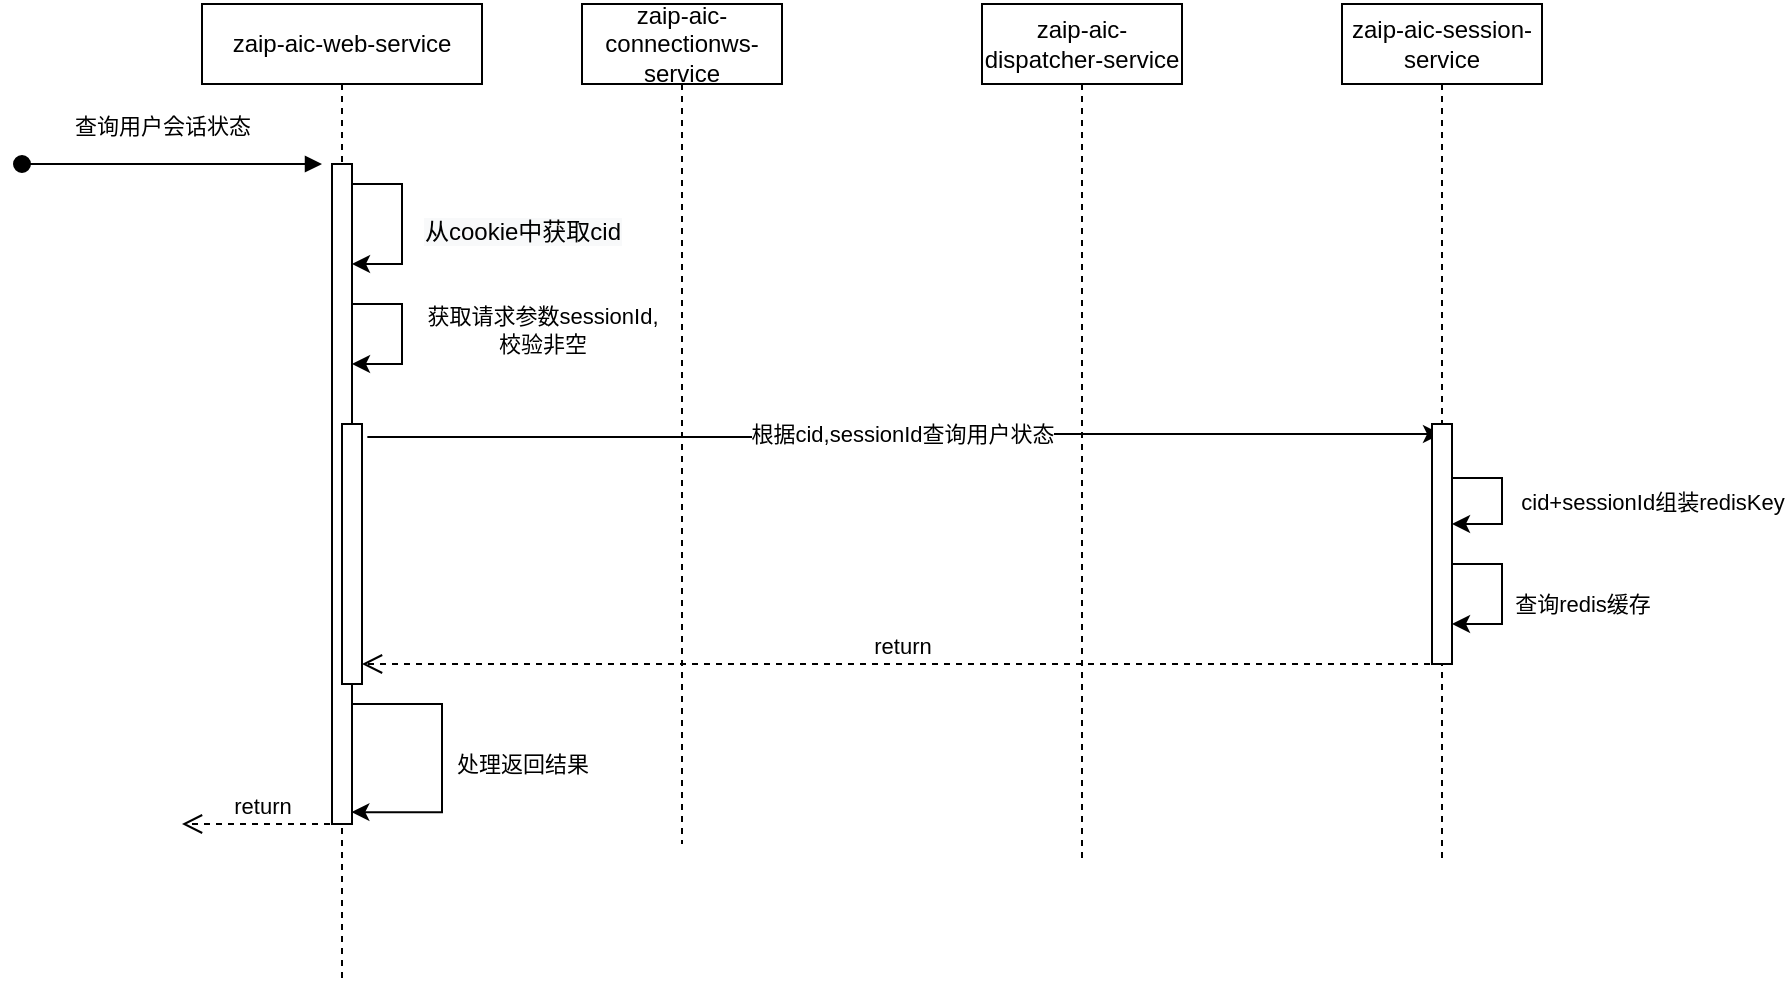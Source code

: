 <mxfile version="20.5.3" type="github">
  <diagram id="aC0cHqoq0AYvwJq9NSrj" name="第 1 页">
    <mxGraphModel dx="768" dy="406" grid="1" gridSize="10" guides="1" tooltips="1" connect="1" arrows="1" fold="1" page="1" pageScale="1" pageWidth="827" pageHeight="1169" math="0" shadow="0">
      <root>
        <mxCell id="0" />
        <mxCell id="1" parent="0" />
        <mxCell id="LX_nnY6aulENI7ctJMNe-6" value="根据cid,sessionId查询用户状态" style="edgeStyle=orthogonalEdgeStyle;rounded=0;orthogonalLoop=1;jettySize=auto;html=1;exitX=1.267;exitY=0.05;exitDx=0;exitDy=0;exitPerimeter=0;" parent="1" source="LX_nnY6aulENI7ctJMNe-18" target="LX_nnY6aulENI7ctJMNe-3" edge="1">
          <mxGeometry relative="1" as="geometry">
            <Array as="points" />
          </mxGeometry>
        </mxCell>
        <mxCell id="LX_nnY6aulENI7ctJMNe-2" value="zaip-aic-connectionws-service" style="shape=umlLifeline;perimeter=lifelinePerimeter;whiteSpace=wrap;html=1;container=1;collapsible=0;recursiveResize=0;outlineConnect=0;" parent="1" vertex="1">
          <mxGeometry x="330" y="70" width="100" height="420" as="geometry" />
        </mxCell>
        <mxCell id="LX_nnY6aulENI7ctJMNe-3" value="zaip-aic-session-service" style="shape=umlLifeline;perimeter=lifelinePerimeter;whiteSpace=wrap;html=1;container=1;collapsible=0;recursiveResize=0;outlineConnect=0;" parent="1" vertex="1">
          <mxGeometry x="710" y="70" width="100" height="430" as="geometry" />
        </mxCell>
        <mxCell id="LX_nnY6aulENI7ctJMNe-14" value="" style="html=1;points=[];perimeter=orthogonalPerimeter;" parent="LX_nnY6aulENI7ctJMNe-3" vertex="1">
          <mxGeometry x="45" y="210" width="10" height="120" as="geometry" />
        </mxCell>
        <mxCell id="LX_nnY6aulENI7ctJMNe-15" value="cid+sessionId组装redisKey" style="edgeStyle=orthogonalEdgeStyle;rounded=0;orthogonalLoop=1;jettySize=auto;html=1;exitX=1.033;exitY=0.225;exitDx=0;exitDy=0;exitPerimeter=0;" parent="LX_nnY6aulENI7ctJMNe-3" source="LX_nnY6aulENI7ctJMNe-14" target="LX_nnY6aulENI7ctJMNe-14" edge="1">
          <mxGeometry y="75" relative="1" as="geometry">
            <Array as="points">
              <mxPoint x="80" y="237" />
              <mxPoint x="80" y="260" />
            </Array>
            <mxPoint as="offset" />
            <mxPoint x="60" y="240" as="sourcePoint" />
          </mxGeometry>
        </mxCell>
        <mxCell id="LX_nnY6aulENI7ctJMNe-21" value="查询redis缓存" style="edgeStyle=orthogonalEdgeStyle;rounded=0;orthogonalLoop=1;jettySize=auto;html=1;" parent="LX_nnY6aulENI7ctJMNe-3" source="LX_nnY6aulENI7ctJMNe-14" edge="1">
          <mxGeometry x="0.125" y="40" relative="1" as="geometry">
            <mxPoint x="55" y="310" as="targetPoint" />
            <Array as="points">
              <mxPoint x="80" y="280" />
              <mxPoint x="80" y="310" />
            </Array>
            <mxPoint as="offset" />
          </mxGeometry>
        </mxCell>
        <mxCell id="LX_nnY6aulENI7ctJMNe-4" value="zaip-aic-dispatcher-service" style="shape=umlLifeline;perimeter=lifelinePerimeter;whiteSpace=wrap;html=1;container=1;collapsible=0;recursiveResize=0;outlineConnect=0;" parent="1" vertex="1">
          <mxGeometry x="530" y="70" width="100" height="430" as="geometry" />
        </mxCell>
        <mxCell id="LX_nnY6aulENI7ctJMNe-1" value="zaip-aic-web-service" style="shape=umlLifeline;perimeter=lifelinePerimeter;whiteSpace=wrap;html=1;container=1;collapsible=0;recursiveResize=0;outlineConnect=0;" parent="1" vertex="1">
          <mxGeometry x="140" y="70" width="140" height="490" as="geometry" />
        </mxCell>
        <mxCell id="LX_nnY6aulENI7ctJMNe-7" value="" style="html=1;points=[];perimeter=orthogonalPerimeter;" parent="LX_nnY6aulENI7ctJMNe-1" vertex="1">
          <mxGeometry x="65" y="80" width="10" height="330" as="geometry" />
        </mxCell>
        <mxCell id="LX_nnY6aulENI7ctJMNe-9" value="&#xa;&lt;span style=&quot;color: rgb(0, 0, 0); font-family: Helvetica; font-size: 12px; font-style: normal; font-variant-ligatures: normal; font-variant-caps: normal; font-weight: 400; letter-spacing: normal; orphans: 2; text-align: center; text-indent: 0px; text-transform: none; widows: 2; word-spacing: 0px; -webkit-text-stroke-width: 0px; background-color: rgb(248, 249, 250); text-decoration-thickness: initial; text-decoration-style: initial; text-decoration-color: initial; float: none; display: inline !important;&quot;&gt;从cookie中获取cid&lt;/span&gt;&#xa;&#xa;" style="edgeStyle=orthogonalEdgeStyle;rounded=0;orthogonalLoop=1;jettySize=auto;html=1;" parent="LX_nnY6aulENI7ctJMNe-1" source="LX_nnY6aulENI7ctJMNe-7" target="LX_nnY6aulENI7ctJMNe-7" edge="1">
          <mxGeometry x="0.222" y="60" relative="1" as="geometry">
            <Array as="points">
              <mxPoint x="100" y="90" />
              <mxPoint x="100" y="130" />
            </Array>
            <mxPoint as="offset" />
          </mxGeometry>
        </mxCell>
        <mxCell id="LX_nnY6aulENI7ctJMNe-11" value="查询用户会话状态" style="html=1;verticalAlign=bottom;startArrow=oval;startFill=1;endArrow=block;startSize=8;rounded=0;" parent="LX_nnY6aulENI7ctJMNe-1" edge="1">
          <mxGeometry x="-0.067" y="10" width="60" relative="1" as="geometry">
            <mxPoint x="-90" y="80" as="sourcePoint" />
            <mxPoint x="60" y="80" as="targetPoint" />
            <mxPoint as="offset" />
          </mxGeometry>
        </mxCell>
        <mxCell id="LX_nnY6aulENI7ctJMNe-17" value="获取请求参数sessionId,&lt;br&gt;校验非空&lt;br&gt;" style="edgeStyle=orthogonalEdgeStyle;rounded=0;orthogonalLoop=1;jettySize=auto;html=1;" parent="LX_nnY6aulENI7ctJMNe-1" edge="1">
          <mxGeometry x="-0.067" y="70" relative="1" as="geometry">
            <mxPoint x="75" y="150" as="sourcePoint" />
            <mxPoint x="75" y="180" as="targetPoint" />
            <Array as="points">
              <mxPoint x="100" y="150" />
              <mxPoint x="100" y="180" />
            </Array>
            <mxPoint as="offset" />
          </mxGeometry>
        </mxCell>
        <mxCell id="LX_nnY6aulENI7ctJMNe-27" value="处理返回结果" style="edgeStyle=orthogonalEdgeStyle;rounded=0;orthogonalLoop=1;jettySize=auto;html=1;entryX=0.967;entryY=0.982;entryDx=0;entryDy=0;entryPerimeter=0;" parent="LX_nnY6aulENI7ctJMNe-1" source="LX_nnY6aulENI7ctJMNe-18" target="LX_nnY6aulENI7ctJMNe-7" edge="1">
          <mxGeometry x="0.101" y="40" relative="1" as="geometry">
            <Array as="points">
              <mxPoint x="75" y="350" />
              <mxPoint x="120" y="350" />
              <mxPoint x="120" y="404" />
            </Array>
            <mxPoint as="offset" />
          </mxGeometry>
        </mxCell>
        <mxCell id="LX_nnY6aulENI7ctJMNe-18" value="" style="html=1;points=[];perimeter=orthogonalPerimeter;" parent="LX_nnY6aulENI7ctJMNe-1" vertex="1">
          <mxGeometry x="70" y="210" width="10" height="130" as="geometry" />
        </mxCell>
        <mxCell id="LX_nnY6aulENI7ctJMNe-24" value="return" style="html=1;verticalAlign=bottom;endArrow=open;dashed=1;endSize=8;rounded=0;" parent="1" edge="1">
          <mxGeometry relative="1" as="geometry">
            <mxPoint x="760" y="400" as="sourcePoint" />
            <mxPoint x="220" y="400" as="targetPoint" />
          </mxGeometry>
        </mxCell>
        <mxCell id="LX_nnY6aulENI7ctJMNe-28" value="return" style="html=1;verticalAlign=bottom;endArrow=open;dashed=1;endSize=8;rounded=0;" parent="1" edge="1">
          <mxGeometry relative="1" as="geometry">
            <mxPoint x="210" y="480" as="sourcePoint" />
            <mxPoint x="130" y="480" as="targetPoint" />
          </mxGeometry>
        </mxCell>
      </root>
    </mxGraphModel>
  </diagram>
</mxfile>
